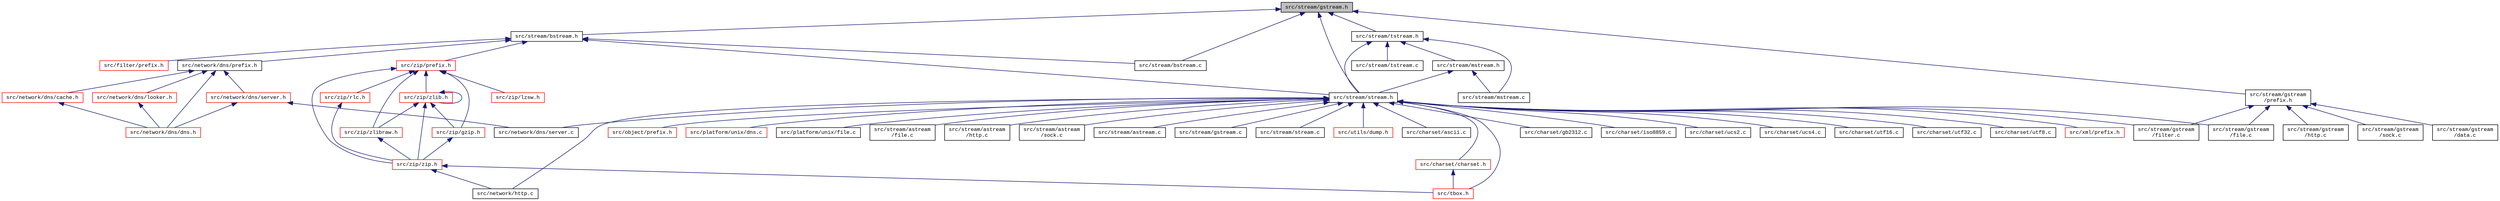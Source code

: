 digraph "src/stream/gstream.h"
{
  edge [fontname="CourierNew",fontsize="10",labelfontname="CourierNew",labelfontsize="10"];
  node [fontname="CourierNew",fontsize="10",shape=record];
  Node1 [label="src/stream/gstream.h",height=0.2,width=0.4,color="black", fillcolor="grey75", style="filled" fontcolor="black"];
  Node1 -> Node2 [dir="back",color="midnightblue",fontsize="10",style="solid",fontname="CourierNew"];
  Node2 [label="src/stream/bstream.h",height=0.2,width=0.4,color="black", fillcolor="white", style="filled",URL="$de/d56/bstream_8h.html"];
  Node2 -> Node3 [dir="back",color="midnightblue",fontsize="10",style="solid",fontname="CourierNew"];
  Node3 [label="src/stream/stream.h",height=0.2,width=0.4,color="black", fillcolor="white", style="filled",URL="$d8/d95/stream_8h.html"];
  Node3 -> Node4 [dir="back",color="midnightblue",fontsize="10",style="solid",fontname="CourierNew"];
  Node4 [label="src/utils/dump.h",height=0.2,width=0.4,color="red", fillcolor="white", style="filled",URL="$d5/de5/dump_8h.html"];
  Node3 -> Node5 [dir="back",color="midnightblue",fontsize="10",style="solid",fontname="CourierNew"];
  Node5 [label="src/charset/ascii.c",height=0.2,width=0.4,color="black", fillcolor="white", style="filled",URL="$df/dfa/ascii_8c.html"];
  Node3 -> Node6 [dir="back",color="midnightblue",fontsize="10",style="solid",fontname="CourierNew"];
  Node6 [label="src/charset/charset.h",height=0.2,width=0.4,color="red", fillcolor="white", style="filled",URL="$d5/dae/charset_8h.html"];
  Node6 -> Node7 [dir="back",color="midnightblue",fontsize="10",style="solid",fontname="CourierNew"];
  Node7 [label="src/tbox.h",height=0.2,width=0.4,color="red", fillcolor="white", style="filled",URL="$da/dec/tbox_8h.html"];
  Node3 -> Node8 [dir="back",color="midnightblue",fontsize="10",style="solid",fontname="CourierNew"];
  Node8 [label="src/charset/gb2312.c",height=0.2,width=0.4,color="black", fillcolor="white", style="filled",URL="$d3/d03/gb2312_8c.html"];
  Node3 -> Node9 [dir="back",color="midnightblue",fontsize="10",style="solid",fontname="CourierNew"];
  Node9 [label="src/charset/iso8859.c",height=0.2,width=0.4,color="black", fillcolor="white", style="filled",URL="$d6/de2/iso8859_8c.html"];
  Node3 -> Node10 [dir="back",color="midnightblue",fontsize="10",style="solid",fontname="CourierNew"];
  Node10 [label="src/charset/ucs2.c",height=0.2,width=0.4,color="black", fillcolor="white", style="filled",URL="$d2/d58/ucs2_8c.html"];
  Node3 -> Node11 [dir="back",color="midnightblue",fontsize="10",style="solid",fontname="CourierNew"];
  Node11 [label="src/charset/ucs4.c",height=0.2,width=0.4,color="black", fillcolor="white", style="filled",URL="$dd/d3a/ucs4_8c.html"];
  Node3 -> Node12 [dir="back",color="midnightblue",fontsize="10",style="solid",fontname="CourierNew"];
  Node12 [label="src/charset/utf16.c",height=0.2,width=0.4,color="black", fillcolor="white", style="filled",URL="$dc/d6e/utf16_8c.html"];
  Node3 -> Node13 [dir="back",color="midnightblue",fontsize="10",style="solid",fontname="CourierNew"];
  Node13 [label="src/charset/utf32.c",height=0.2,width=0.4,color="black", fillcolor="white", style="filled",URL="$d7/dcc/utf32_8c.html"];
  Node3 -> Node14 [dir="back",color="midnightblue",fontsize="10",style="solid",fontname="CourierNew"];
  Node14 [label="src/charset/utf8.c",height=0.2,width=0.4,color="black", fillcolor="white", style="filled",URL="$df/d51/utf8_8c.html"];
  Node3 -> Node15 [dir="back",color="midnightblue",fontsize="10",style="solid",fontname="CourierNew"];
  Node15 [label="src/xml/prefix.h",height=0.2,width=0.4,color="red", fillcolor="white", style="filled",URL="$d1/d9b/xml_2prefix_8h_source.html"];
  Node3 -> Node16 [dir="back",color="midnightblue",fontsize="10",style="solid",fontname="CourierNew"];
  Node16 [label="src/object/prefix.h",height=0.2,width=0.4,color="red", fillcolor="white", style="filled",URL="$d7/d74/object_2prefix_8h_source.html"];
  Node3 -> Node17 [dir="back",color="midnightblue",fontsize="10",style="solid",fontname="CourierNew"];
  Node17 [label="src/network/dns/server.c",height=0.2,width=0.4,color="black", fillcolor="white", style="filled",URL="$d1/d20/server_8c.html"];
  Node3 -> Node18 [dir="back",color="midnightblue",fontsize="10",style="solid",fontname="CourierNew"];
  Node18 [label="src/network/http.c",height=0.2,width=0.4,color="black", fillcolor="white", style="filled",URL="$d1/daa/network_2http_8c_source.html"];
  Node3 -> Node19 [dir="back",color="midnightblue",fontsize="10",style="solid",fontname="CourierNew"];
  Node19 [label="src/platform/unix/dns.c",height=0.2,width=0.4,color="red", fillcolor="white", style="filled",URL="$d1/de4/platform_2unix_2dns_8c_source.html"];
  Node3 -> Node20 [dir="back",color="midnightblue",fontsize="10",style="solid",fontname="CourierNew"];
  Node20 [label="src/platform/unix/file.c",height=0.2,width=0.4,color="black", fillcolor="white", style="filled",URL="$de/d86/platform_2unix_2file_8c_source.html"];
  Node3 -> Node21 [dir="back",color="midnightblue",fontsize="10",style="solid",fontname="CourierNew"];
  Node21 [label="src/stream/astream\l/file.c",height=0.2,width=0.4,color="black", fillcolor="white", style="filled",URL="$dd/dce/stream_2astream_2file_8c_source.html"];
  Node3 -> Node22 [dir="back",color="midnightblue",fontsize="10",style="solid",fontname="CourierNew"];
  Node22 [label="src/stream/astream\l/http.c",height=0.2,width=0.4,color="black", fillcolor="white", style="filled",URL="$d7/de1/stream_2astream_2http_8c_source.html"];
  Node3 -> Node23 [dir="back",color="midnightblue",fontsize="10",style="solid",fontname="CourierNew"];
  Node23 [label="src/stream/astream\l/sock.c",height=0.2,width=0.4,color="black", fillcolor="white", style="filled",URL="$d4/d1e/astream_2sock_8c_source.html"];
  Node3 -> Node24 [dir="back",color="midnightblue",fontsize="10",style="solid",fontname="CourierNew"];
  Node24 [label="src/stream/astream.c",height=0.2,width=0.4,color="black", fillcolor="white", style="filled",URL="$de/d66/astream_8c.html"];
  Node3 -> Node25 [dir="back",color="midnightblue",fontsize="10",style="solid",fontname="CourierNew"];
  Node25 [label="src/stream/gstream\l/file.c",height=0.2,width=0.4,color="black", fillcolor="white", style="filled",URL="$de/d19/stream_2gstream_2file_8c_source.html"];
  Node3 -> Node26 [dir="back",color="midnightblue",fontsize="10",style="solid",fontname="CourierNew"];
  Node26 [label="src/stream/gstream\l/filter.c",height=0.2,width=0.4,color="black", fillcolor="white", style="filled",URL="$db/d7a/stream_2gstream_2filter_8c_source.html"];
  Node3 -> Node27 [dir="back",color="midnightblue",fontsize="10",style="solid",fontname="CourierNew"];
  Node27 [label="src/stream/gstream.c",height=0.2,width=0.4,color="black", fillcolor="white", style="filled",URL="$d7/de5/gstream_8c.html"];
  Node3 -> Node28 [dir="back",color="midnightblue",fontsize="10",style="solid",fontname="CourierNew"];
  Node28 [label="src/stream/stream.c",height=0.2,width=0.4,color="black", fillcolor="white", style="filled",URL="$d8/d4d/stream_8c.html"];
  Node3 -> Node7 [dir="back",color="midnightblue",fontsize="10",style="solid",fontname="CourierNew"];
  Node2 -> Node29 [dir="back",color="midnightblue",fontsize="10",style="solid",fontname="CourierNew"];
  Node29 [label="src/network/dns/prefix.h",height=0.2,width=0.4,color="black", fillcolor="white", style="filled",URL="$d8/dba/network_2dns_2prefix_8h_source.html"];
  Node29 -> Node30 [dir="back",color="midnightblue",fontsize="10",style="solid",fontname="CourierNew"];
  Node30 [label="src/network/dns/dns.h",height=0.2,width=0.4,color="red", fillcolor="white", style="filled",URL="$d6/d59/network_2dns_2dns_8h_source.html"];
  Node29 -> Node31 [dir="back",color="midnightblue",fontsize="10",style="solid",fontname="CourierNew"];
  Node31 [label="src/network/dns/cache.h",height=0.2,width=0.4,color="red", fillcolor="white", style="filled",URL="$d3/d26/cache_8h.html"];
  Node31 -> Node30 [dir="back",color="midnightblue",fontsize="10",style="solid",fontname="CourierNew"];
  Node29 -> Node32 [dir="back",color="midnightblue",fontsize="10",style="solid",fontname="CourierNew"];
  Node32 [label="src/network/dns/server.h",height=0.2,width=0.4,color="red", fillcolor="white", style="filled",URL="$d8/dc3/server_8h.html"];
  Node32 -> Node30 [dir="back",color="midnightblue",fontsize="10",style="solid",fontname="CourierNew"];
  Node32 -> Node17 [dir="back",color="midnightblue",fontsize="10",style="solid",fontname="CourierNew"];
  Node29 -> Node33 [dir="back",color="midnightblue",fontsize="10",style="solid",fontname="CourierNew"];
  Node33 [label="src/network/dns/looker.h",height=0.2,width=0.4,color="red", fillcolor="white", style="filled",URL="$db/d36/looker_8h.html"];
  Node33 -> Node30 [dir="back",color="midnightblue",fontsize="10",style="solid",fontname="CourierNew"];
  Node2 -> Node34 [dir="back",color="midnightblue",fontsize="10",style="solid",fontname="CourierNew"];
  Node34 [label="src/zip/prefix.h",height=0.2,width=0.4,color="red", fillcolor="white", style="filled",URL="$d0/d9e/zip_2prefix_8h_source.html"];
  Node34 -> Node35 [dir="back",color="midnightblue",fontsize="10",style="solid",fontname="CourierNew"];
  Node35 [label="src/zip/zip.h",height=0.2,width=0.4,color="red", fillcolor="white", style="filled",URL="$da/d3a/zip_8h.html"];
  Node35 -> Node18 [dir="back",color="midnightblue",fontsize="10",style="solid",fontname="CourierNew"];
  Node35 -> Node7 [dir="back",color="midnightblue",fontsize="10",style="solid",fontname="CourierNew"];
  Node34 -> Node36 [dir="back",color="midnightblue",fontsize="10",style="solid",fontname="CourierNew"];
  Node36 [label="src/zip/rlc.h",height=0.2,width=0.4,color="red", fillcolor="white", style="filled",URL="$de/dc1/rlc_8h.html"];
  Node36 -> Node35 [dir="back",color="midnightblue",fontsize="10",style="solid",fontname="CourierNew"];
  Node34 -> Node37 [dir="back",color="midnightblue",fontsize="10",style="solid",fontname="CourierNew"];
  Node37 [label="src/zip/gzip.h",height=0.2,width=0.4,color="red", fillcolor="white", style="filled",URL="$d6/d34/gzip_8h.html"];
  Node37 -> Node35 [dir="back",color="midnightblue",fontsize="10",style="solid",fontname="CourierNew"];
  Node34 -> Node38 [dir="back",color="midnightblue",fontsize="10",style="solid",fontname="CourierNew"];
  Node38 [label="src/zip/zlib.h",height=0.2,width=0.4,color="red", fillcolor="white", style="filled",URL="$d4/dae/zlib_8h.html"];
  Node38 -> Node37 [dir="back",color="midnightblue",fontsize="10",style="solid",fontname="CourierNew"];
  Node38 -> Node35 [dir="back",color="midnightblue",fontsize="10",style="solid",fontname="CourierNew"];
  Node38 -> Node38 [dir="back",color="midnightblue",fontsize="10",style="solid",fontname="CourierNew"];
  Node38 -> Node39 [dir="back",color="midnightblue",fontsize="10",style="solid",fontname="CourierNew"];
  Node39 [label="src/zip/zlibraw.h",height=0.2,width=0.4,color="red", fillcolor="white", style="filled",URL="$d3/dff/zlibraw_8h.html"];
  Node39 -> Node35 [dir="back",color="midnightblue",fontsize="10",style="solid",fontname="CourierNew"];
  Node34 -> Node39 [dir="back",color="midnightblue",fontsize="10",style="solid",fontname="CourierNew"];
  Node34 -> Node40 [dir="back",color="midnightblue",fontsize="10",style="solid",fontname="CourierNew"];
  Node40 [label="src/zip/lzsw.h",height=0.2,width=0.4,color="red", fillcolor="white", style="filled",URL="$d6/dd9/lzsw_8h.html"];
  Node2 -> Node41 [dir="back",color="midnightblue",fontsize="10",style="solid",fontname="CourierNew"];
  Node41 [label="src/filter/prefix.h",height=0.2,width=0.4,color="red", fillcolor="white", style="filled",URL="$d6/dcf/filter_2prefix_8h_source.html"];
  Node2 -> Node42 [dir="back",color="midnightblue",fontsize="10",style="solid",fontname="CourierNew"];
  Node42 [label="src/stream/bstream.c",height=0.2,width=0.4,color="black", fillcolor="white", style="filled",URL="$da/d03/bstream_8c.html"];
  Node1 -> Node3 [dir="back",color="midnightblue",fontsize="10",style="solid",fontname="CourierNew"];
  Node1 -> Node43 [dir="back",color="midnightblue",fontsize="10",style="solid",fontname="CourierNew"];
  Node43 [label="src/stream/tstream.h",height=0.2,width=0.4,color="black", fillcolor="white", style="filled",URL="$d1/d3e/tstream_8h.html"];
  Node43 -> Node3 [dir="back",color="midnightblue",fontsize="10",style="solid",fontname="CourierNew"];
  Node43 -> Node44 [dir="back",color="midnightblue",fontsize="10",style="solid",fontname="CourierNew"];
  Node44 [label="src/stream/mstream.h",height=0.2,width=0.4,color="black", fillcolor="white", style="filled",URL="$d1/db3/mstream_8h.html"];
  Node44 -> Node3 [dir="back",color="midnightblue",fontsize="10",style="solid",fontname="CourierNew"];
  Node44 -> Node45 [dir="back",color="midnightblue",fontsize="10",style="solid",fontname="CourierNew"];
  Node45 [label="src/stream/mstream.c",height=0.2,width=0.4,color="black", fillcolor="white", style="filled",URL="$d3/d77/mstream_8c.html"];
  Node43 -> Node45 [dir="back",color="midnightblue",fontsize="10",style="solid",fontname="CourierNew"];
  Node43 -> Node46 [dir="back",color="midnightblue",fontsize="10",style="solid",fontname="CourierNew"];
  Node46 [label="src/stream/tstream.c",height=0.2,width=0.4,color="black", fillcolor="white", style="filled",URL="$d9/dbe/tstream_8c.html"];
  Node1 -> Node42 [dir="back",color="midnightblue",fontsize="10",style="solid",fontname="CourierNew"];
  Node1 -> Node47 [dir="back",color="midnightblue",fontsize="10",style="solid",fontname="CourierNew"];
  Node47 [label="src/stream/gstream\l/prefix.h",height=0.2,width=0.4,color="black", fillcolor="white", style="filled",URL="$dd/d13/stream_2gstream_2prefix_8h_source.html"];
  Node47 -> Node48 [dir="back",color="midnightblue",fontsize="10",style="solid",fontname="CourierNew"];
  Node48 [label="src/stream/gstream\l/data.c",height=0.2,width=0.4,color="black", fillcolor="white", style="filled",URL="$d2/dd8/stream_2gstream_2data_8c_source.html"];
  Node47 -> Node25 [dir="back",color="midnightblue",fontsize="10",style="solid",fontname="CourierNew"];
  Node47 -> Node26 [dir="back",color="midnightblue",fontsize="10",style="solid",fontname="CourierNew"];
  Node47 -> Node49 [dir="back",color="midnightblue",fontsize="10",style="solid",fontname="CourierNew"];
  Node49 [label="src/stream/gstream\l/http.c",height=0.2,width=0.4,color="black", fillcolor="white", style="filled",URL="$d6/d79/stream_2gstream_2http_8c_source.html"];
  Node47 -> Node50 [dir="back",color="midnightblue",fontsize="10",style="solid",fontname="CourierNew"];
  Node50 [label="src/stream/gstream\l/sock.c",height=0.2,width=0.4,color="black", fillcolor="white", style="filled",URL="$d0/de1/gstream_2sock_8c_source.html"];
}
